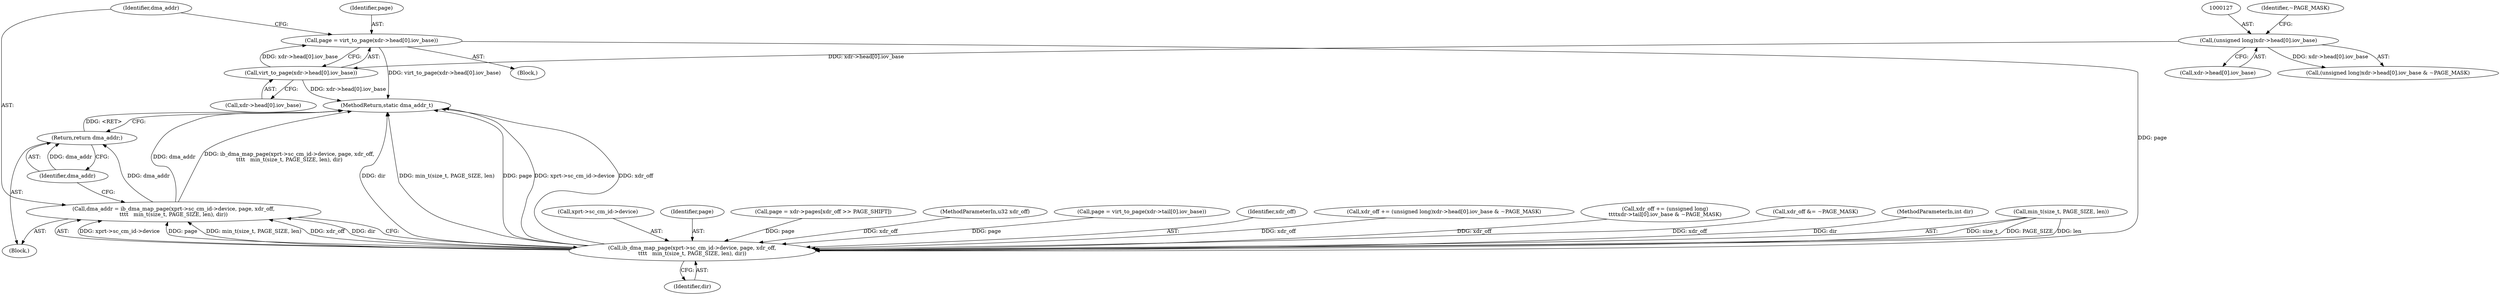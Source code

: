 digraph "1_linux_c70422f760c120480fee4de6c38804c72aa26bc1_31@pointer" {
"1000136" [label="(Call,page = virt_to_page(xdr->head[0].iov_base))"];
"1000138" [label="(Call,virt_to_page(xdr->head[0].iov_base))"];
"1000126" [label="(Call,(unsigned long)xdr->head[0].iov_base)"];
"1000213" [label="(Call,ib_dma_map_page(xprt->sc_cm_id->device, page, xdr_off,\n\t\t\t\t   min_t(size_t, PAGE_SIZE, len), dir))"];
"1000211" [label="(Call,dma_addr = ib_dma_map_page(xprt->sc_cm_id->device, page, xdr_off,\n\t\t\t\t   min_t(size_t, PAGE_SIZE, len), dir))"];
"1000226" [label="(Return,return dma_addr;)"];
"1000214" [label="(Call,xprt->sc_cm_id->device)"];
"1000219" [label="(Identifier,page)"];
"1000213" [label="(Call,ib_dma_map_page(xprt->sc_cm_id->device, page, xdr_off,\n\t\t\t\t   min_t(size_t, PAGE_SIZE, len), dir))"];
"1000139" [label="(Call,xdr->head[0].iov_base)"];
"1000211" [label="(Call,dma_addr = ib_dma_map_page(xprt->sc_cm_id->device, page, xdr_off,\n\t\t\t\t   min_t(size_t, PAGE_SIZE, len), dir))"];
"1000169" [label="(Call,page = xdr->pages[xdr_off >> PAGE_SHIFT])"];
"1000106" [label="(MethodParameterIn,u32 xdr_off)"];
"1000212" [label="(Identifier,dma_addr)"];
"1000125" [label="(Call,(unsigned long)xdr->head[0].iov_base & ~PAGE_MASK)"];
"1000201" [label="(Call,page = virt_to_page(xdr->tail[0].iov_base))"];
"1000122" [label="(Block,)"];
"1000126" [label="(Call,(unsigned long)xdr->head[0].iov_base)"];
"1000220" [label="(Identifier,xdr_off)"];
"1000226" [label="(Return,return dma_addr;)"];
"1000135" [label="(Identifier,~PAGE_MASK)"];
"1000123" [label="(Call,xdr_off += (unsigned long)xdr->head[0].iov_base & ~PAGE_MASK)"];
"1000128" [label="(Call,xdr->head[0].iov_base)"];
"1000136" [label="(Call,page = virt_to_page(xdr->head[0].iov_base))"];
"1000228" [label="(MethodReturn,static dma_addr_t)"];
"1000188" [label="(Call,xdr_off += (unsigned long)\n\t\t\t\txdr->tail[0].iov_base & ~PAGE_MASK)"];
"1000227" [label="(Identifier,dma_addr)"];
"1000109" [label="(Block,)"];
"1000178" [label="(Call,xdr_off &= ~PAGE_MASK)"];
"1000138" [label="(Call,virt_to_page(xdr->head[0].iov_base))"];
"1000225" [label="(Identifier,dir)"];
"1000137" [label="(Identifier,page)"];
"1000108" [label="(MethodParameterIn,int dir)"];
"1000221" [label="(Call,min_t(size_t, PAGE_SIZE, len))"];
"1000136" -> "1000122"  [label="AST: "];
"1000136" -> "1000138"  [label="CFG: "];
"1000137" -> "1000136"  [label="AST: "];
"1000138" -> "1000136"  [label="AST: "];
"1000212" -> "1000136"  [label="CFG: "];
"1000136" -> "1000228"  [label="DDG: virt_to_page(xdr->head[0].iov_base)"];
"1000138" -> "1000136"  [label="DDG: xdr->head[0].iov_base"];
"1000136" -> "1000213"  [label="DDG: page"];
"1000138" -> "1000139"  [label="CFG: "];
"1000139" -> "1000138"  [label="AST: "];
"1000138" -> "1000228"  [label="DDG: xdr->head[0].iov_base"];
"1000126" -> "1000138"  [label="DDG: xdr->head[0].iov_base"];
"1000126" -> "1000125"  [label="AST: "];
"1000126" -> "1000128"  [label="CFG: "];
"1000127" -> "1000126"  [label="AST: "];
"1000128" -> "1000126"  [label="AST: "];
"1000135" -> "1000126"  [label="CFG: "];
"1000126" -> "1000125"  [label="DDG: xdr->head[0].iov_base"];
"1000213" -> "1000211"  [label="AST: "];
"1000213" -> "1000225"  [label="CFG: "];
"1000214" -> "1000213"  [label="AST: "];
"1000219" -> "1000213"  [label="AST: "];
"1000220" -> "1000213"  [label="AST: "];
"1000221" -> "1000213"  [label="AST: "];
"1000225" -> "1000213"  [label="AST: "];
"1000211" -> "1000213"  [label="CFG: "];
"1000213" -> "1000228"  [label="DDG: dir"];
"1000213" -> "1000228"  [label="DDG: min_t(size_t, PAGE_SIZE, len)"];
"1000213" -> "1000228"  [label="DDG: page"];
"1000213" -> "1000228"  [label="DDG: xprt->sc_cm_id->device"];
"1000213" -> "1000228"  [label="DDG: xdr_off"];
"1000213" -> "1000211"  [label="DDG: xprt->sc_cm_id->device"];
"1000213" -> "1000211"  [label="DDG: page"];
"1000213" -> "1000211"  [label="DDG: min_t(size_t, PAGE_SIZE, len)"];
"1000213" -> "1000211"  [label="DDG: xdr_off"];
"1000213" -> "1000211"  [label="DDG: dir"];
"1000169" -> "1000213"  [label="DDG: page"];
"1000201" -> "1000213"  [label="DDG: page"];
"1000178" -> "1000213"  [label="DDG: xdr_off"];
"1000188" -> "1000213"  [label="DDG: xdr_off"];
"1000123" -> "1000213"  [label="DDG: xdr_off"];
"1000106" -> "1000213"  [label="DDG: xdr_off"];
"1000221" -> "1000213"  [label="DDG: size_t"];
"1000221" -> "1000213"  [label="DDG: PAGE_SIZE"];
"1000221" -> "1000213"  [label="DDG: len"];
"1000108" -> "1000213"  [label="DDG: dir"];
"1000211" -> "1000109"  [label="AST: "];
"1000212" -> "1000211"  [label="AST: "];
"1000227" -> "1000211"  [label="CFG: "];
"1000211" -> "1000228"  [label="DDG: dma_addr"];
"1000211" -> "1000228"  [label="DDG: ib_dma_map_page(xprt->sc_cm_id->device, page, xdr_off,\n\t\t\t\t   min_t(size_t, PAGE_SIZE, len), dir)"];
"1000211" -> "1000226"  [label="DDG: dma_addr"];
"1000226" -> "1000109"  [label="AST: "];
"1000226" -> "1000227"  [label="CFG: "];
"1000227" -> "1000226"  [label="AST: "];
"1000228" -> "1000226"  [label="CFG: "];
"1000226" -> "1000228"  [label="DDG: <RET>"];
"1000227" -> "1000226"  [label="DDG: dma_addr"];
}
